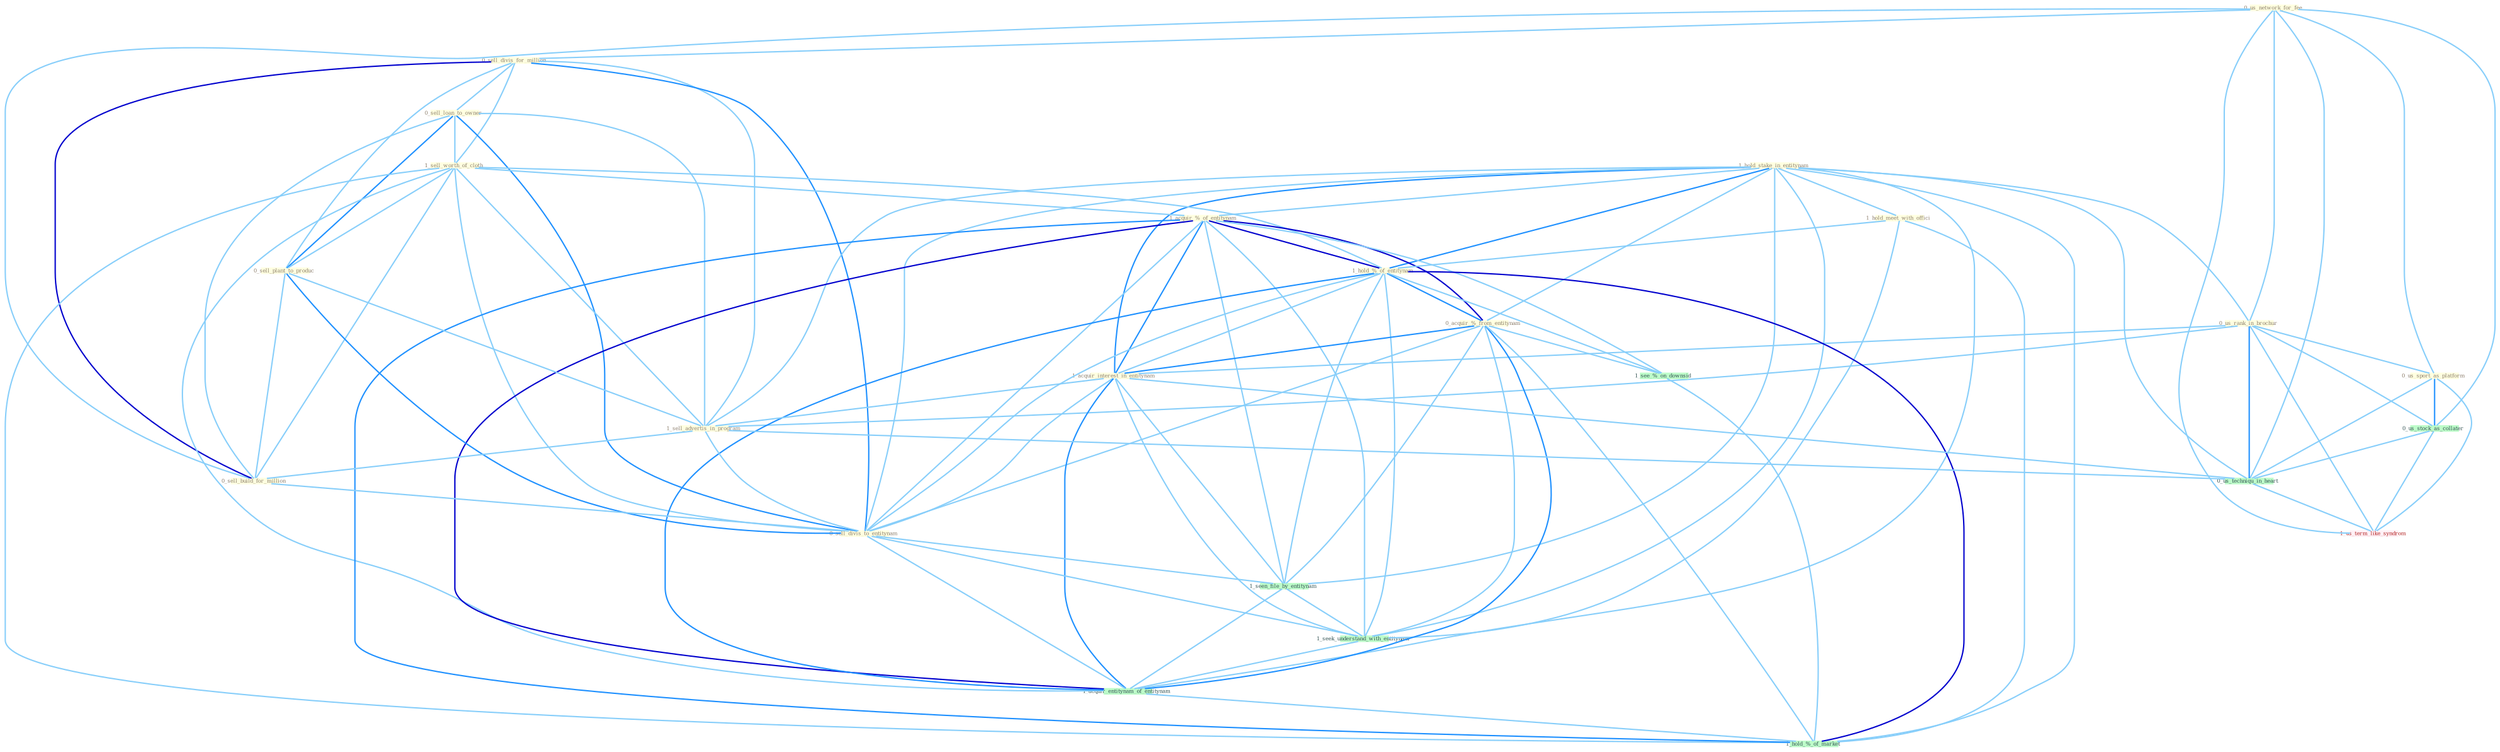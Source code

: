 Graph G{ 
    node
    [shape=polygon,style=filled,width=.5,height=.06,color="#BDFCC9",fixedsize=true,fontsize=4,
    fontcolor="#2f4f4f"];
    {node
    [color="#ffffe0", fontcolor="#8b7d6b"] "0_us_network_for_fee " "0_sell_divis_for_million " "1_hold_stake_in_entitynam " "0_sell_loan_to_owner " "0_us_rank_in_brochur " "0_us_sport_as_platform " "1_sell_worth_of_cloth " "1_acquir_%_of_entitynam " "0_sell_plant_to_produc " "1_hold_meet_with_offici " "1_hold_%_of_entitynam " "0_acquir_%_from_entitynam " "1_acquir_interest_in_entitynam " "1_sell_advertis_in_program " "0_sell_build_for_million " "0_sell_divis_to_entitynam "}
{node [color="#fff0f5", fontcolor="#b22222"] "1_us_term_like_syndrom "}
edge [color="#B0E2FF"];

	"0_us_network_for_fee " -- "0_sell_divis_for_million " [w="1", color="#87cefa" ];
	"0_us_network_for_fee " -- "0_us_rank_in_brochur " [w="1", color="#87cefa" ];
	"0_us_network_for_fee " -- "0_us_sport_as_platform " [w="1", color="#87cefa" ];
	"0_us_network_for_fee " -- "0_sell_build_for_million " [w="1", color="#87cefa" ];
	"0_us_network_for_fee " -- "0_us_stock_as_collater " [w="1", color="#87cefa" ];
	"0_us_network_for_fee " -- "0_us_techniqu_in_heart " [w="1", color="#87cefa" ];
	"0_us_network_for_fee " -- "1_us_term_like_syndrom " [w="1", color="#87cefa" ];
	"0_sell_divis_for_million " -- "0_sell_loan_to_owner " [w="1", color="#87cefa" ];
	"0_sell_divis_for_million " -- "1_sell_worth_of_cloth " [w="1", color="#87cefa" ];
	"0_sell_divis_for_million " -- "0_sell_plant_to_produc " [w="1", color="#87cefa" ];
	"0_sell_divis_for_million " -- "1_sell_advertis_in_program " [w="1", color="#87cefa" ];
	"0_sell_divis_for_million " -- "0_sell_build_for_million " [w="3", color="#0000cd" , len=0.6];
	"0_sell_divis_for_million " -- "0_sell_divis_to_entitynam " [w="2", color="#1e90ff" , len=0.8];
	"1_hold_stake_in_entitynam " -- "0_us_rank_in_brochur " [w="1", color="#87cefa" ];
	"1_hold_stake_in_entitynam " -- "1_acquir_%_of_entitynam " [w="1", color="#87cefa" ];
	"1_hold_stake_in_entitynam " -- "1_hold_meet_with_offici " [w="1", color="#87cefa" ];
	"1_hold_stake_in_entitynam " -- "1_hold_%_of_entitynam " [w="2", color="#1e90ff" , len=0.8];
	"1_hold_stake_in_entitynam " -- "0_acquir_%_from_entitynam " [w="1", color="#87cefa" ];
	"1_hold_stake_in_entitynam " -- "1_acquir_interest_in_entitynam " [w="2", color="#1e90ff" , len=0.8];
	"1_hold_stake_in_entitynam " -- "1_sell_advertis_in_program " [w="1", color="#87cefa" ];
	"1_hold_stake_in_entitynam " -- "0_sell_divis_to_entitynam " [w="1", color="#87cefa" ];
	"1_hold_stake_in_entitynam " -- "1_seen_file_by_entitynam " [w="1", color="#87cefa" ];
	"1_hold_stake_in_entitynam " -- "1_seek_understand_with_entitynam " [w="1", color="#87cefa" ];
	"1_hold_stake_in_entitynam " -- "1_acquir_entitynam_of_entitynam " [w="1", color="#87cefa" ];
	"1_hold_stake_in_entitynam " -- "0_us_techniqu_in_heart " [w="1", color="#87cefa" ];
	"1_hold_stake_in_entitynam " -- "1_hold_%_of_market " [w="1", color="#87cefa" ];
	"0_sell_loan_to_owner " -- "1_sell_worth_of_cloth " [w="1", color="#87cefa" ];
	"0_sell_loan_to_owner " -- "0_sell_plant_to_produc " [w="2", color="#1e90ff" , len=0.8];
	"0_sell_loan_to_owner " -- "1_sell_advertis_in_program " [w="1", color="#87cefa" ];
	"0_sell_loan_to_owner " -- "0_sell_build_for_million " [w="1", color="#87cefa" ];
	"0_sell_loan_to_owner " -- "0_sell_divis_to_entitynam " [w="2", color="#1e90ff" , len=0.8];
	"0_us_rank_in_brochur " -- "0_us_sport_as_platform " [w="1", color="#87cefa" ];
	"0_us_rank_in_brochur " -- "1_acquir_interest_in_entitynam " [w="1", color="#87cefa" ];
	"0_us_rank_in_brochur " -- "1_sell_advertis_in_program " [w="1", color="#87cefa" ];
	"0_us_rank_in_brochur " -- "0_us_stock_as_collater " [w="1", color="#87cefa" ];
	"0_us_rank_in_brochur " -- "0_us_techniqu_in_heart " [w="2", color="#1e90ff" , len=0.8];
	"0_us_rank_in_brochur " -- "1_us_term_like_syndrom " [w="1", color="#87cefa" ];
	"0_us_sport_as_platform " -- "0_us_stock_as_collater " [w="2", color="#1e90ff" , len=0.8];
	"0_us_sport_as_platform " -- "0_us_techniqu_in_heart " [w="1", color="#87cefa" ];
	"0_us_sport_as_platform " -- "1_us_term_like_syndrom " [w="1", color="#87cefa" ];
	"1_sell_worth_of_cloth " -- "1_acquir_%_of_entitynam " [w="1", color="#87cefa" ];
	"1_sell_worth_of_cloth " -- "0_sell_plant_to_produc " [w="1", color="#87cefa" ];
	"1_sell_worth_of_cloth " -- "1_hold_%_of_entitynam " [w="1", color="#87cefa" ];
	"1_sell_worth_of_cloth " -- "1_sell_advertis_in_program " [w="1", color="#87cefa" ];
	"1_sell_worth_of_cloth " -- "0_sell_build_for_million " [w="1", color="#87cefa" ];
	"1_sell_worth_of_cloth " -- "0_sell_divis_to_entitynam " [w="1", color="#87cefa" ];
	"1_sell_worth_of_cloth " -- "1_acquir_entitynam_of_entitynam " [w="1", color="#87cefa" ];
	"1_sell_worth_of_cloth " -- "1_hold_%_of_market " [w="1", color="#87cefa" ];
	"1_acquir_%_of_entitynam " -- "1_hold_%_of_entitynam " [w="3", color="#0000cd" , len=0.6];
	"1_acquir_%_of_entitynam " -- "0_acquir_%_from_entitynam " [w="3", color="#0000cd" , len=0.6];
	"1_acquir_%_of_entitynam " -- "1_acquir_interest_in_entitynam " [w="2", color="#1e90ff" , len=0.8];
	"1_acquir_%_of_entitynam " -- "0_sell_divis_to_entitynam " [w="1", color="#87cefa" ];
	"1_acquir_%_of_entitynam " -- "1_seen_file_by_entitynam " [w="1", color="#87cefa" ];
	"1_acquir_%_of_entitynam " -- "1_seek_understand_with_entitynam " [w="1", color="#87cefa" ];
	"1_acquir_%_of_entitynam " -- "1_acquir_entitynam_of_entitynam " [w="3", color="#0000cd" , len=0.6];
	"1_acquir_%_of_entitynam " -- "1_see_%_on_downsid " [w="1", color="#87cefa" ];
	"1_acquir_%_of_entitynam " -- "1_hold_%_of_market " [w="2", color="#1e90ff" , len=0.8];
	"0_sell_plant_to_produc " -- "1_sell_advertis_in_program " [w="1", color="#87cefa" ];
	"0_sell_plant_to_produc " -- "0_sell_build_for_million " [w="1", color="#87cefa" ];
	"0_sell_plant_to_produc " -- "0_sell_divis_to_entitynam " [w="2", color="#1e90ff" , len=0.8];
	"1_hold_meet_with_offici " -- "1_hold_%_of_entitynam " [w="1", color="#87cefa" ];
	"1_hold_meet_with_offici " -- "1_seek_understand_with_entitynam " [w="1", color="#87cefa" ];
	"1_hold_meet_with_offici " -- "1_hold_%_of_market " [w="1", color="#87cefa" ];
	"1_hold_%_of_entitynam " -- "0_acquir_%_from_entitynam " [w="2", color="#1e90ff" , len=0.8];
	"1_hold_%_of_entitynam " -- "1_acquir_interest_in_entitynam " [w="1", color="#87cefa" ];
	"1_hold_%_of_entitynam " -- "0_sell_divis_to_entitynam " [w="1", color="#87cefa" ];
	"1_hold_%_of_entitynam " -- "1_seen_file_by_entitynam " [w="1", color="#87cefa" ];
	"1_hold_%_of_entitynam " -- "1_seek_understand_with_entitynam " [w="1", color="#87cefa" ];
	"1_hold_%_of_entitynam " -- "1_acquir_entitynam_of_entitynam " [w="2", color="#1e90ff" , len=0.8];
	"1_hold_%_of_entitynam " -- "1_see_%_on_downsid " [w="1", color="#87cefa" ];
	"1_hold_%_of_entitynam " -- "1_hold_%_of_market " [w="3", color="#0000cd" , len=0.6];
	"0_acquir_%_from_entitynam " -- "1_acquir_interest_in_entitynam " [w="2", color="#1e90ff" , len=0.8];
	"0_acquir_%_from_entitynam " -- "0_sell_divis_to_entitynam " [w="1", color="#87cefa" ];
	"0_acquir_%_from_entitynam " -- "1_seen_file_by_entitynam " [w="1", color="#87cefa" ];
	"0_acquir_%_from_entitynam " -- "1_seek_understand_with_entitynam " [w="1", color="#87cefa" ];
	"0_acquir_%_from_entitynam " -- "1_acquir_entitynam_of_entitynam " [w="2", color="#1e90ff" , len=0.8];
	"0_acquir_%_from_entitynam " -- "1_see_%_on_downsid " [w="1", color="#87cefa" ];
	"0_acquir_%_from_entitynam " -- "1_hold_%_of_market " [w="1", color="#87cefa" ];
	"1_acquir_interest_in_entitynam " -- "1_sell_advertis_in_program " [w="1", color="#87cefa" ];
	"1_acquir_interest_in_entitynam " -- "0_sell_divis_to_entitynam " [w="1", color="#87cefa" ];
	"1_acquir_interest_in_entitynam " -- "1_seen_file_by_entitynam " [w="1", color="#87cefa" ];
	"1_acquir_interest_in_entitynam " -- "1_seek_understand_with_entitynam " [w="1", color="#87cefa" ];
	"1_acquir_interest_in_entitynam " -- "1_acquir_entitynam_of_entitynam " [w="2", color="#1e90ff" , len=0.8];
	"1_acquir_interest_in_entitynam " -- "0_us_techniqu_in_heart " [w="1", color="#87cefa" ];
	"1_sell_advertis_in_program " -- "0_sell_build_for_million " [w="1", color="#87cefa" ];
	"1_sell_advertis_in_program " -- "0_sell_divis_to_entitynam " [w="1", color="#87cefa" ];
	"1_sell_advertis_in_program " -- "0_us_techniqu_in_heart " [w="1", color="#87cefa" ];
	"0_sell_build_for_million " -- "0_sell_divis_to_entitynam " [w="1", color="#87cefa" ];
	"0_sell_divis_to_entitynam " -- "1_seen_file_by_entitynam " [w="1", color="#87cefa" ];
	"0_sell_divis_to_entitynam " -- "1_seek_understand_with_entitynam " [w="1", color="#87cefa" ];
	"0_sell_divis_to_entitynam " -- "1_acquir_entitynam_of_entitynam " [w="1", color="#87cefa" ];
	"1_seen_file_by_entitynam " -- "1_seek_understand_with_entitynam " [w="1", color="#87cefa" ];
	"1_seen_file_by_entitynam " -- "1_acquir_entitynam_of_entitynam " [w="1", color="#87cefa" ];
	"0_us_stock_as_collater " -- "0_us_techniqu_in_heart " [w="1", color="#87cefa" ];
	"0_us_stock_as_collater " -- "1_us_term_like_syndrom " [w="1", color="#87cefa" ];
	"1_seek_understand_with_entitynam " -- "1_acquir_entitynam_of_entitynam " [w="1", color="#87cefa" ];
	"1_acquir_entitynam_of_entitynam " -- "1_hold_%_of_market " [w="1", color="#87cefa" ];
	"0_us_techniqu_in_heart " -- "1_us_term_like_syndrom " [w="1", color="#87cefa" ];
	"1_see_%_on_downsid " -- "1_hold_%_of_market " [w="1", color="#87cefa" ];
}